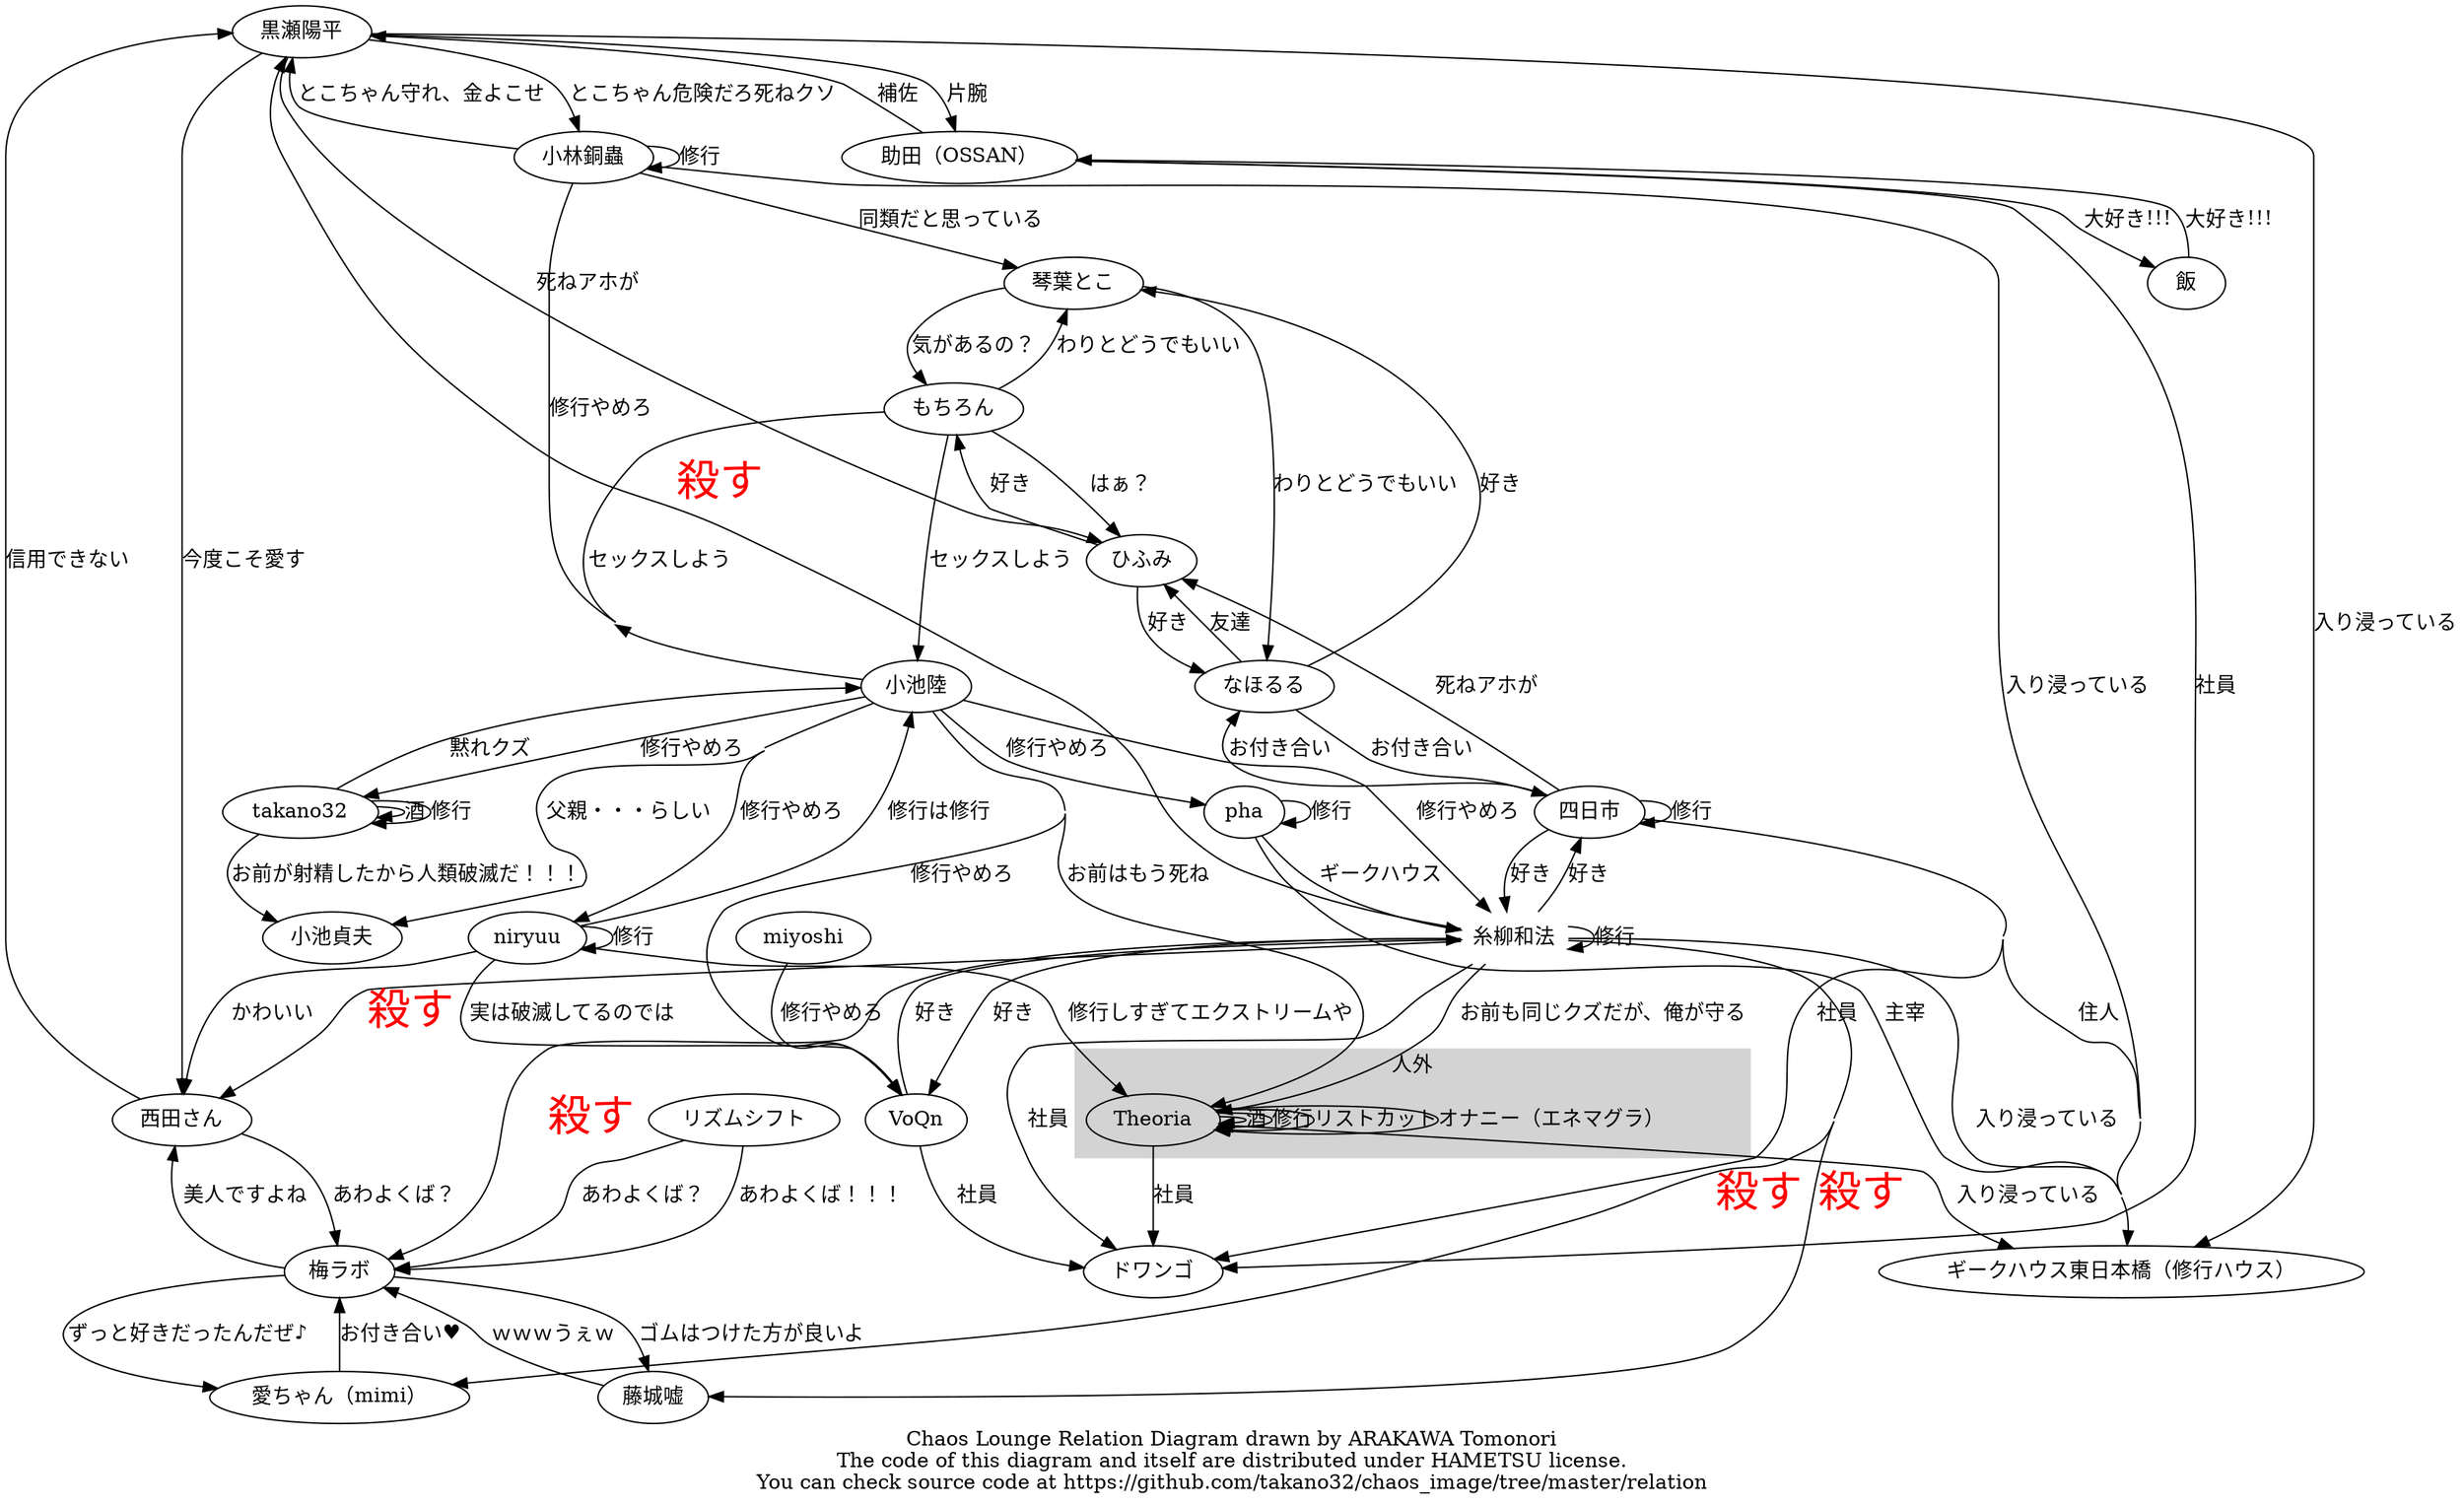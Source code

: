 digraph Chaos {
  graph [concentrate = true];

  Theoria   -> Theoria  [label = "酒"];
  Theoria   -> Theoria  [label = "修行"];
  Theoria   -> Theoria  [label = "リストカット"];
  Theoria   -> Theoria  [label = "オナニー（エネマグラ）"];

  梅ラボ[group=カオスラウンジ];
  梅ラボ    -> 藤城嘘   [label = "ゴムはつけた方が良いよ"];
  梅ラボ    -> 西田さん [label = "美人ですよね"];
  梅ラボ -> 愛ちゃん（mimi） [label = "ずっと好きだったんだぜ♪"];

  藤城嘘[group=カオスラウンジ];
  藤城嘘   -> 梅ラボ   [label = "ｗｗｗうぇｗ"];

  西田さん[group=カオスラウンジ];
  西田さん -> 梅ラボ   [label = "あわよくば？"];
  リズムシフト -> 梅ラボ [label = "あわよくば！！！"];
  西田さん -> 黒瀬陽平 [label = "信用できない"];

  リズムシフト -> 梅ラボ [label = "あわよくば？"];

  黒瀬陽平[group=カオスラウンジ];
  黒瀬陽平 -> 西田さん [label = "今度こそ愛す"];
  黒瀬陽平 -> 小林銅蟲 [label = "とこちゃん危険だろ死ねクソ"];
  黒瀬陽平 -> ひふみ [label = "死ねアホが"];
  黒瀬陽平 -> 助田（OSSAN） [label =  "片腕"];

  助田（OSSAN）[group=カオスラウンジ];
  助田（OSSAN） -> 黒瀬陽平 [label = "補佐"];
  助田（OSSAN） -> 飯 [label = "大好き!!!"];
  飯 -> 助田（OSSAN） [label = "大好き!!!"];

  愛ちゃん（mimi）[group=カオスラウンジ];
  愛ちゃん（mimi） -> 梅ラボ [label = "お付き合い♥"];

  糸柳和法[shape=none, image="icon/itkz.png", group=ギークハウス東日本橋];
  糸柳和法 -> 梅ラボ  [label = "殺す", fontsize=30, fontcolor="red"];
  糸柳和法 -> 藤城嘘   [label = "殺す", fontsize=30, fontcolor="red"];
  糸柳和法 -> 黒瀬陽平 [label = "殺す", fontsize=30, fontcolor="red"];
  糸柳和法 -> 西田さん [label = "殺す", fontsize=30, fontcolor="red"];
  糸柳和法 -> 愛ちゃん（mimi） [label = "殺す", fontsize=30, fontcolor="red"];
  糸柳和法 -> 四日市 [label = "好き"];
  糸柳和法 -> VoQn [label = "好き"];
  糸柳和法 -> 糸柳和法 [label = "修行"];
  糸柳和法 -> Theoria [label = "お前も同じクズだが、俺が守る"]
  pha[group=ギークハウス東日本橋];
  pha -> 糸柳和法 [label = "ギークハウス"];
  pha -> pha [label = "修行"];
  takano32 -> 小池貞夫 [label = "お前が射精したから人類破滅だ！！！"];
  小池陸 -> 小池貞夫 [label = "父親・・・らしい"];
  小池陸 -> 糸柳和法 [label = "修行やめろ"];
  小池陸 -> takano32 [label = "修行やめろ"];
  小池陸 -> 小林銅蟲 [label = "修行やめろ"];
  小池陸 -> VoQn [label = "修行やめろ"];
  小池陸 -> もちろん [label = "セックスしよう"];
  小池陸 -> niryuu [label = "修行やめろ"];
  小池陸 -> pha [label = "修行やめろ"];
  小池陸 -> Theoria [label = "お前はもう死ね"];
  もちろん -> 小池陸 [label = "セックスしよう"];
  もちろん -> 琴葉とこ [label = "わりとどうでもいい"];
  もちろん -> ひふみ [label = "はぁ？"];
  miyoshi -> VoQn [label = "修行やめろ"];
  小林銅蟲 -> 黒瀬陽平 [label = "とこちゃん守れ、金よこせ"];
  小林銅蟲 -> 琴葉とこ [label = "同類だと思っている"];
  小林銅蟲 -> 小林銅蟲 [label = "修行"];
  takano32 -> 小池陸 [label = "黙れクズ"];
  takano32 -> takano32 [label = "酒"];
  takano32 -> takano32 [label = "修行"];
  なほるる -> 琴葉とこ [label = "好き"];
  なほるる -> 四日市 [label = "お付き合い"];
  なほるる -> ひふみ [label = "友達"];
  琴葉とこ -> なほるる [label = "わりとどうでもいい"];
  琴葉とこ -> もちろん [label = "気があるの？"];

  四日市[group=ギークハウス東日本橋];
  四日市 -> なほるる [label = "お付き合い"];
  四日市 -> 糸柳和法 [label = "好き"];
  四日市 -> 四日市 [label = "修行"];
  四日市 -> ひふみ [label = "死ねアホが"];

  ひふみ -> なほるる [label = "好き"];
  ひふみ -> もちろん [label = "好き"];
  VoQn -> 糸柳和法 [label = "好き"];
  niryuu -> 小池陸 [label = "修行は修行"];
  niryuu -> niryuu [label = "修行"];
  niryuu -> Theoria [label = "修行しすぎてエクストリームや"];
  niryuu -> VoQn [label = "実は破滅してるのでは"];
  niryuu -> 西田さん [label = "かわいい"];

  糸柳和法 -> ギークハウス東日本橋（修行ハウス）[label = "入り浸っている"];
  黒瀬陽平 -> ギークハウス東日本橋（修行ハウス）[label = "入り浸っている"];
  Theoria -> ギークハウス東日本橋（修行ハウス）[label = "入り浸っている"];
  小林銅蟲 -> ギークハウス東日本橋（修行ハウス）[label = "入り浸っている"];
  pha -> ギークハウス東日本橋（修行ハウス）[label = "主宰"];
  四日市 -> ギークハウス東日本橋（修行ハウス） [label = "住人"];

  糸柳和法 -> ドワンゴ [label = "社員"];
  Theoria -> ドワンゴ [label = "社員"];
  VoQn -> ドワンゴ [label = "社員"];
  四日市 -> ドワンゴ [label = "社員"];
  助田（OSSAN） -> ドワンゴ [label = "社員"];

  // see also http://graphviz.org/content/cluster

  subgraph cluster_theoria {
    label = "人外";
    style = filled;
    color = lightgrey;
    Theoria
  }

  label = "Chaos Lounge Relation Diagram drawn by ARAKAWA Tomonori\nThe code of this diagram and itself are distributed under HAMETSU license.\nYou can check source code at https://github.com/takano32/chaos_image/tree/master/relation";
}

